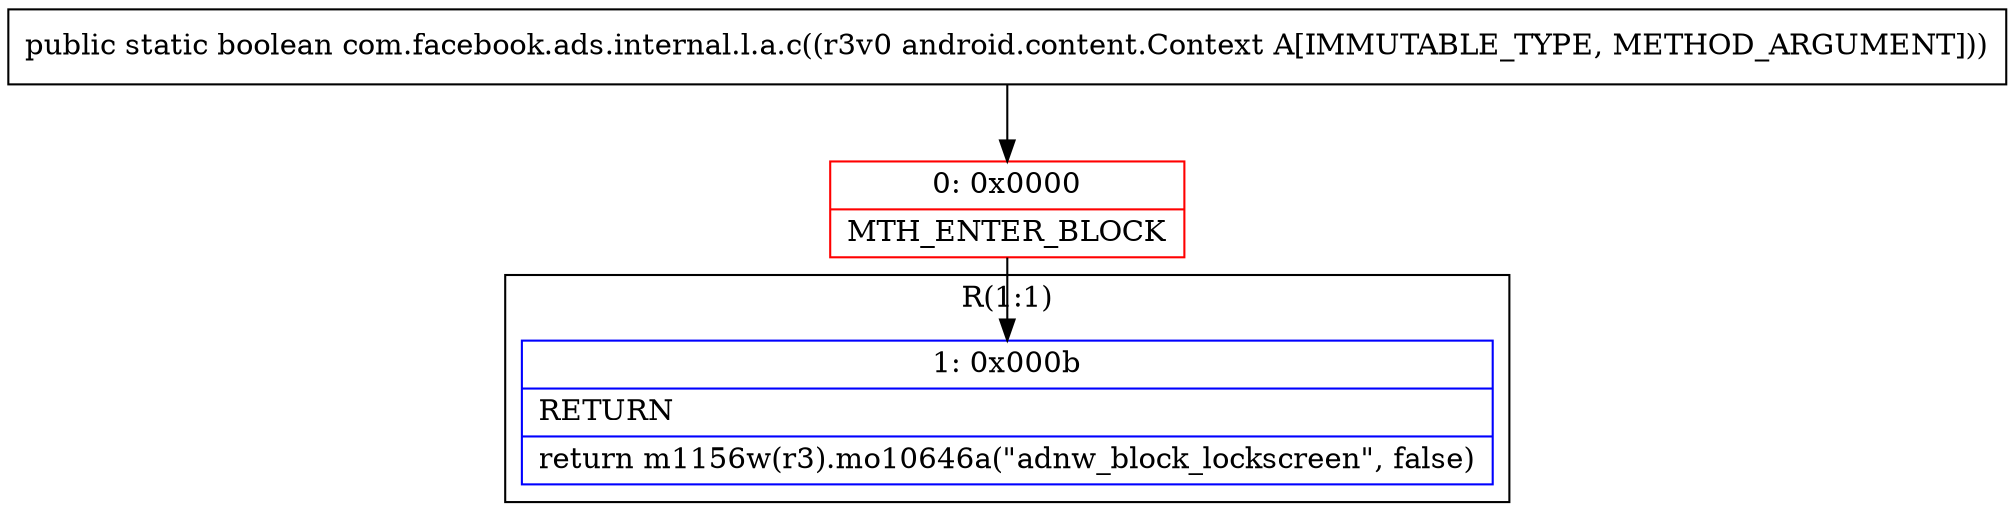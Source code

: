 digraph "CFG forcom.facebook.ads.internal.l.a.c(Landroid\/content\/Context;)Z" {
subgraph cluster_Region_1417275001 {
label = "R(1:1)";
node [shape=record,color=blue];
Node_1 [shape=record,label="{1\:\ 0x000b|RETURN\l|return m1156w(r3).mo10646a(\"adnw_block_lockscreen\", false)\l}"];
}
Node_0 [shape=record,color=red,label="{0\:\ 0x0000|MTH_ENTER_BLOCK\l}"];
MethodNode[shape=record,label="{public static boolean com.facebook.ads.internal.l.a.c((r3v0 android.content.Context A[IMMUTABLE_TYPE, METHOD_ARGUMENT])) }"];
MethodNode -> Node_0;
Node_0 -> Node_1;
}

